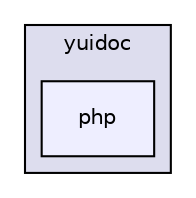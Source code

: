 digraph "C:/wamp/www/yuidoc/php" {
  compound=true
  node [ fontsize="10", fontname="Helvetica"];
  edge [ labelfontsize="10", labelfontname="Helvetica"];
  subgraph clusterdir_ac07840a994d8fbc22467e4a588b5fea {
    graph [ bgcolor="#ddddee", pencolor="black", label="yuidoc" fontname="Helvetica", fontsize="10", URL="dir_ac07840a994d8fbc22467e4a588b5fea.html"]
  dir_eb4c7278869537543a12d8124661a37e [shape=box, label="php", style="filled", fillcolor="#eeeeff", pencolor="black", URL="dir_eb4c7278869537543a12d8124661a37e.html"];
  }
}
